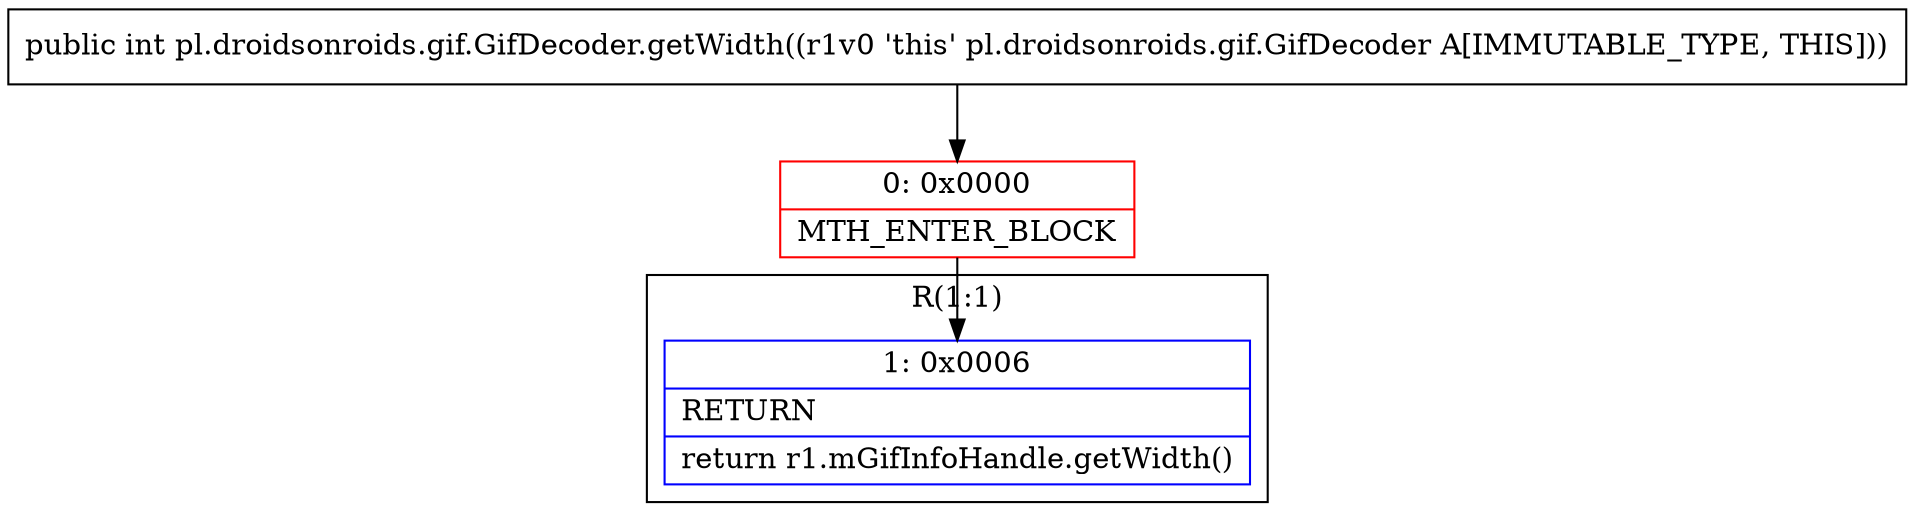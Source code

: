 digraph "CFG forpl.droidsonroids.gif.GifDecoder.getWidth()I" {
subgraph cluster_Region_985627703 {
label = "R(1:1)";
node [shape=record,color=blue];
Node_1 [shape=record,label="{1\:\ 0x0006|RETURN\l|return r1.mGifInfoHandle.getWidth()\l}"];
}
Node_0 [shape=record,color=red,label="{0\:\ 0x0000|MTH_ENTER_BLOCK\l}"];
MethodNode[shape=record,label="{public int pl.droidsonroids.gif.GifDecoder.getWidth((r1v0 'this' pl.droidsonroids.gif.GifDecoder A[IMMUTABLE_TYPE, THIS])) }"];
MethodNode -> Node_0;
Node_0 -> Node_1;
}

